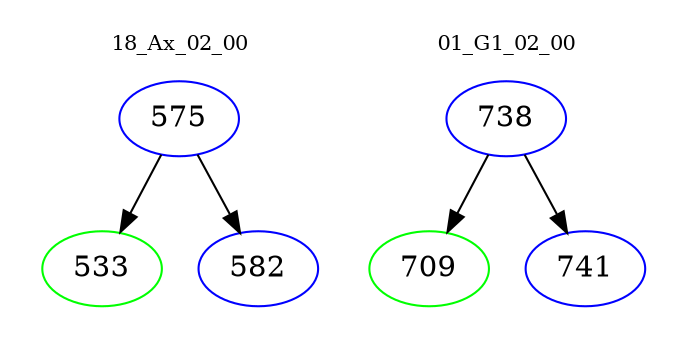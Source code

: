digraph{
subgraph cluster_0 {
color = white
label = "18_Ax_02_00";
fontsize=10;
T0_575 [label="575", color="blue"]
T0_575 -> T0_533 [color="black"]
T0_533 [label="533", color="green"]
T0_575 -> T0_582 [color="black"]
T0_582 [label="582", color="blue"]
}
subgraph cluster_1 {
color = white
label = "01_G1_02_00";
fontsize=10;
T1_738 [label="738", color="blue"]
T1_738 -> T1_709 [color="black"]
T1_709 [label="709", color="green"]
T1_738 -> T1_741 [color="black"]
T1_741 [label="741", color="blue"]
}
}
